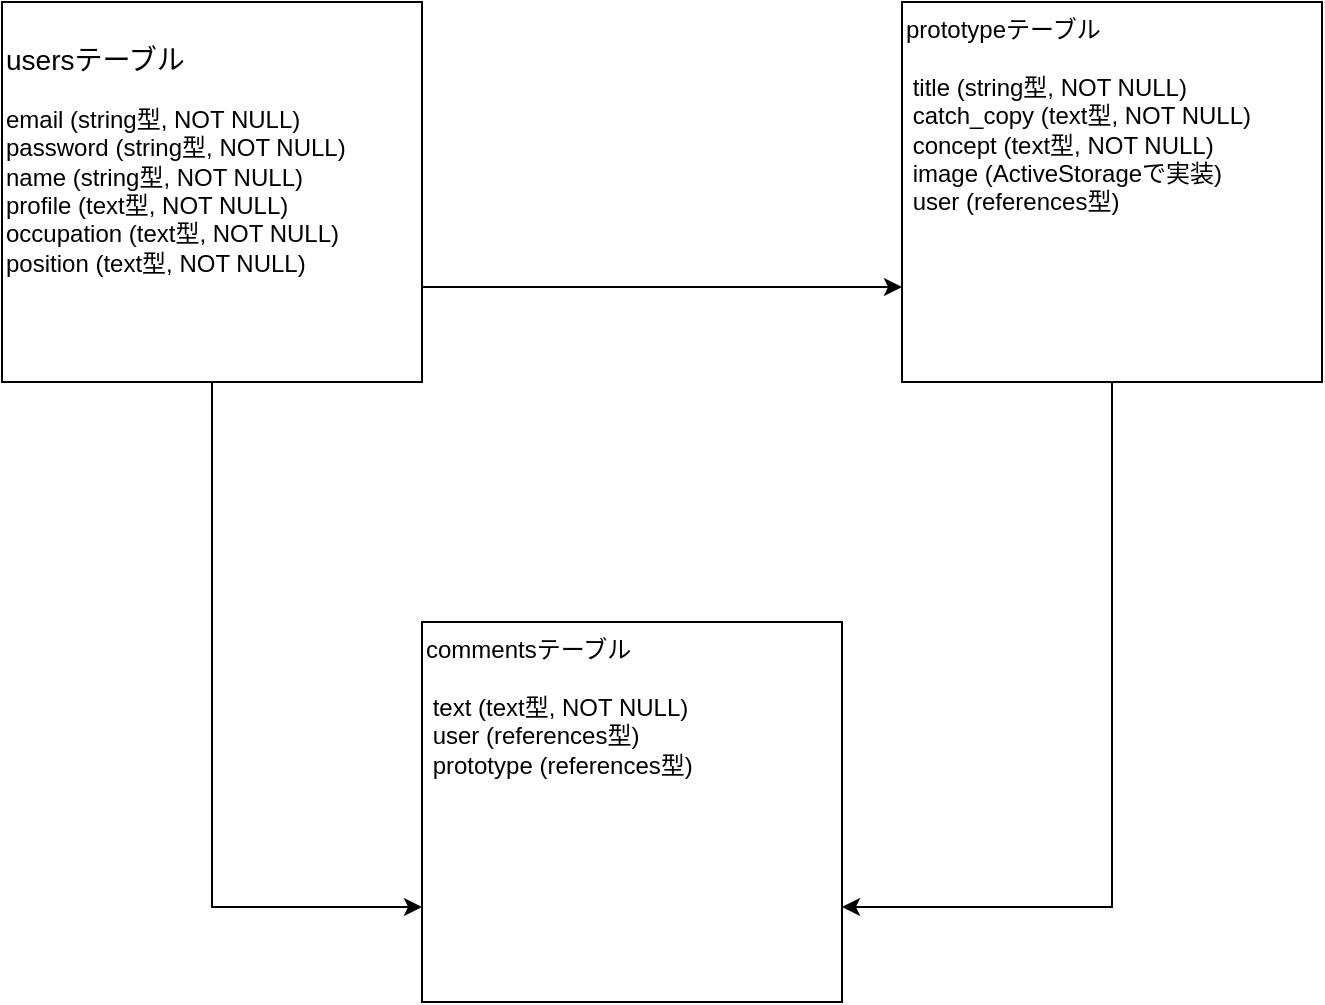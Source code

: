 <mxfile version="14.2.4" type="embed">
    <diagram id="bYNs1rmN7oRogksBKh9E" name="ページ1">
        <mxGraphModel dx="331" dy="692" grid="1" gridSize="10" guides="1" tooltips="1" connect="1" arrows="1" fold="1" page="1" pageScale="1" pageWidth="827" pageHeight="1169" math="0" shadow="0">
            <root>
                <mxCell id="0"/>
                <mxCell id="1" parent="0"/>
                <mxCell id="6" style="edgeStyle=orthogonalEdgeStyle;rounded=0;orthogonalLoop=1;jettySize=auto;html=1;exitX=1;exitY=0.75;exitDx=0;exitDy=0;entryX=0;entryY=0.75;entryDx=0;entryDy=0;" edge="1" parent="1" source="2" target="11">
                    <mxGeometry relative="1" as="geometry">
                        <mxPoint x="530" y="225" as="targetPoint"/>
                    </mxGeometry>
                </mxCell>
                <mxCell id="7" style="edgeStyle=orthogonalEdgeStyle;rounded=0;orthogonalLoop=1;jettySize=auto;html=1;exitX=0.5;exitY=1;exitDx=0;exitDy=0;entryX=0;entryY=0.75;entryDx=0;entryDy=0;" edge="1" parent="1" source="2" target="10">
                    <mxGeometry relative="1" as="geometry">
                        <mxPoint x="370" y="445" as="targetPoint"/>
                    </mxGeometry>
                </mxCell>
                <mxCell id="2" value="&lt;p style=&quot;font-size: 14px&quot;&gt;usersテーブル&lt;/p&gt;&lt;div&gt;email (string型, NOT NULL)&lt;/div&gt;&lt;div&gt;password (string型, NOT NULL)&lt;br&gt;&lt;/div&gt;name (string型, NOT NULL)&lt;div&gt;profile (text型, NOT NULL)&lt;br&gt;&lt;/div&gt;&lt;div&gt;occupation (text型, NOT NULL)&lt;br&gt;&lt;/div&gt;&lt;div&gt;position (text型, NOT NULL)&lt;/div&gt;" style="whiteSpace=wrap;html=1;align=left;verticalAlign=top;horizontal=1;" vertex="1" parent="1">
                    <mxGeometry x="110" y="200" width="210" height="190" as="geometry"/>
                </mxCell>
                <mxCell id="8" style="edgeStyle=orthogonalEdgeStyle;rounded=0;orthogonalLoop=1;jettySize=auto;html=1;exitX=0.5;exitY=1;exitDx=0;exitDy=0;entryX=1;entryY=0.75;entryDx=0;entryDy=0;" edge="1" parent="1" source="11" target="10">
                    <mxGeometry relative="1" as="geometry">
                        <mxPoint x="662.5" y="430" as="sourcePoint"/>
                        <mxPoint x="600" y="635" as="targetPoint"/>
                    </mxGeometry>
                </mxCell>
                <mxCell id="10" value="commentsテーブル&lt;br&gt;&lt;br&gt;&amp;nbsp;text (text型, NOT NULL)&lt;br&gt;&amp;nbsp;user (references型)&lt;br&gt;&amp;nbsp;prototype (references型)" style="whiteSpace=wrap;html=1;align=left;verticalAlign=top;" vertex="1" parent="1">
                    <mxGeometry x="320" y="510" width="210" height="190" as="geometry"/>
                </mxCell>
                <mxCell id="11" value="prototypeテーブル&lt;br&gt;&lt;br&gt;&amp;nbsp;title (string型, NOT NULL)&lt;br&gt;&amp;nbsp;catch_copy (text型, NOT NULL)&lt;br&gt;&amp;nbsp;concept (text型, NOT NULL)&lt;br&gt;&amp;nbsp;image (ActiveStorageで実装)&lt;br&gt;&amp;nbsp;user (references型)" style="whiteSpace=wrap;html=1;align=left;verticalAlign=top;" vertex="1" parent="1">
                    <mxGeometry x="560" y="200" width="210" height="190" as="geometry"/>
                </mxCell>
            </root>
        </mxGraphModel>
    </diagram>
</mxfile>